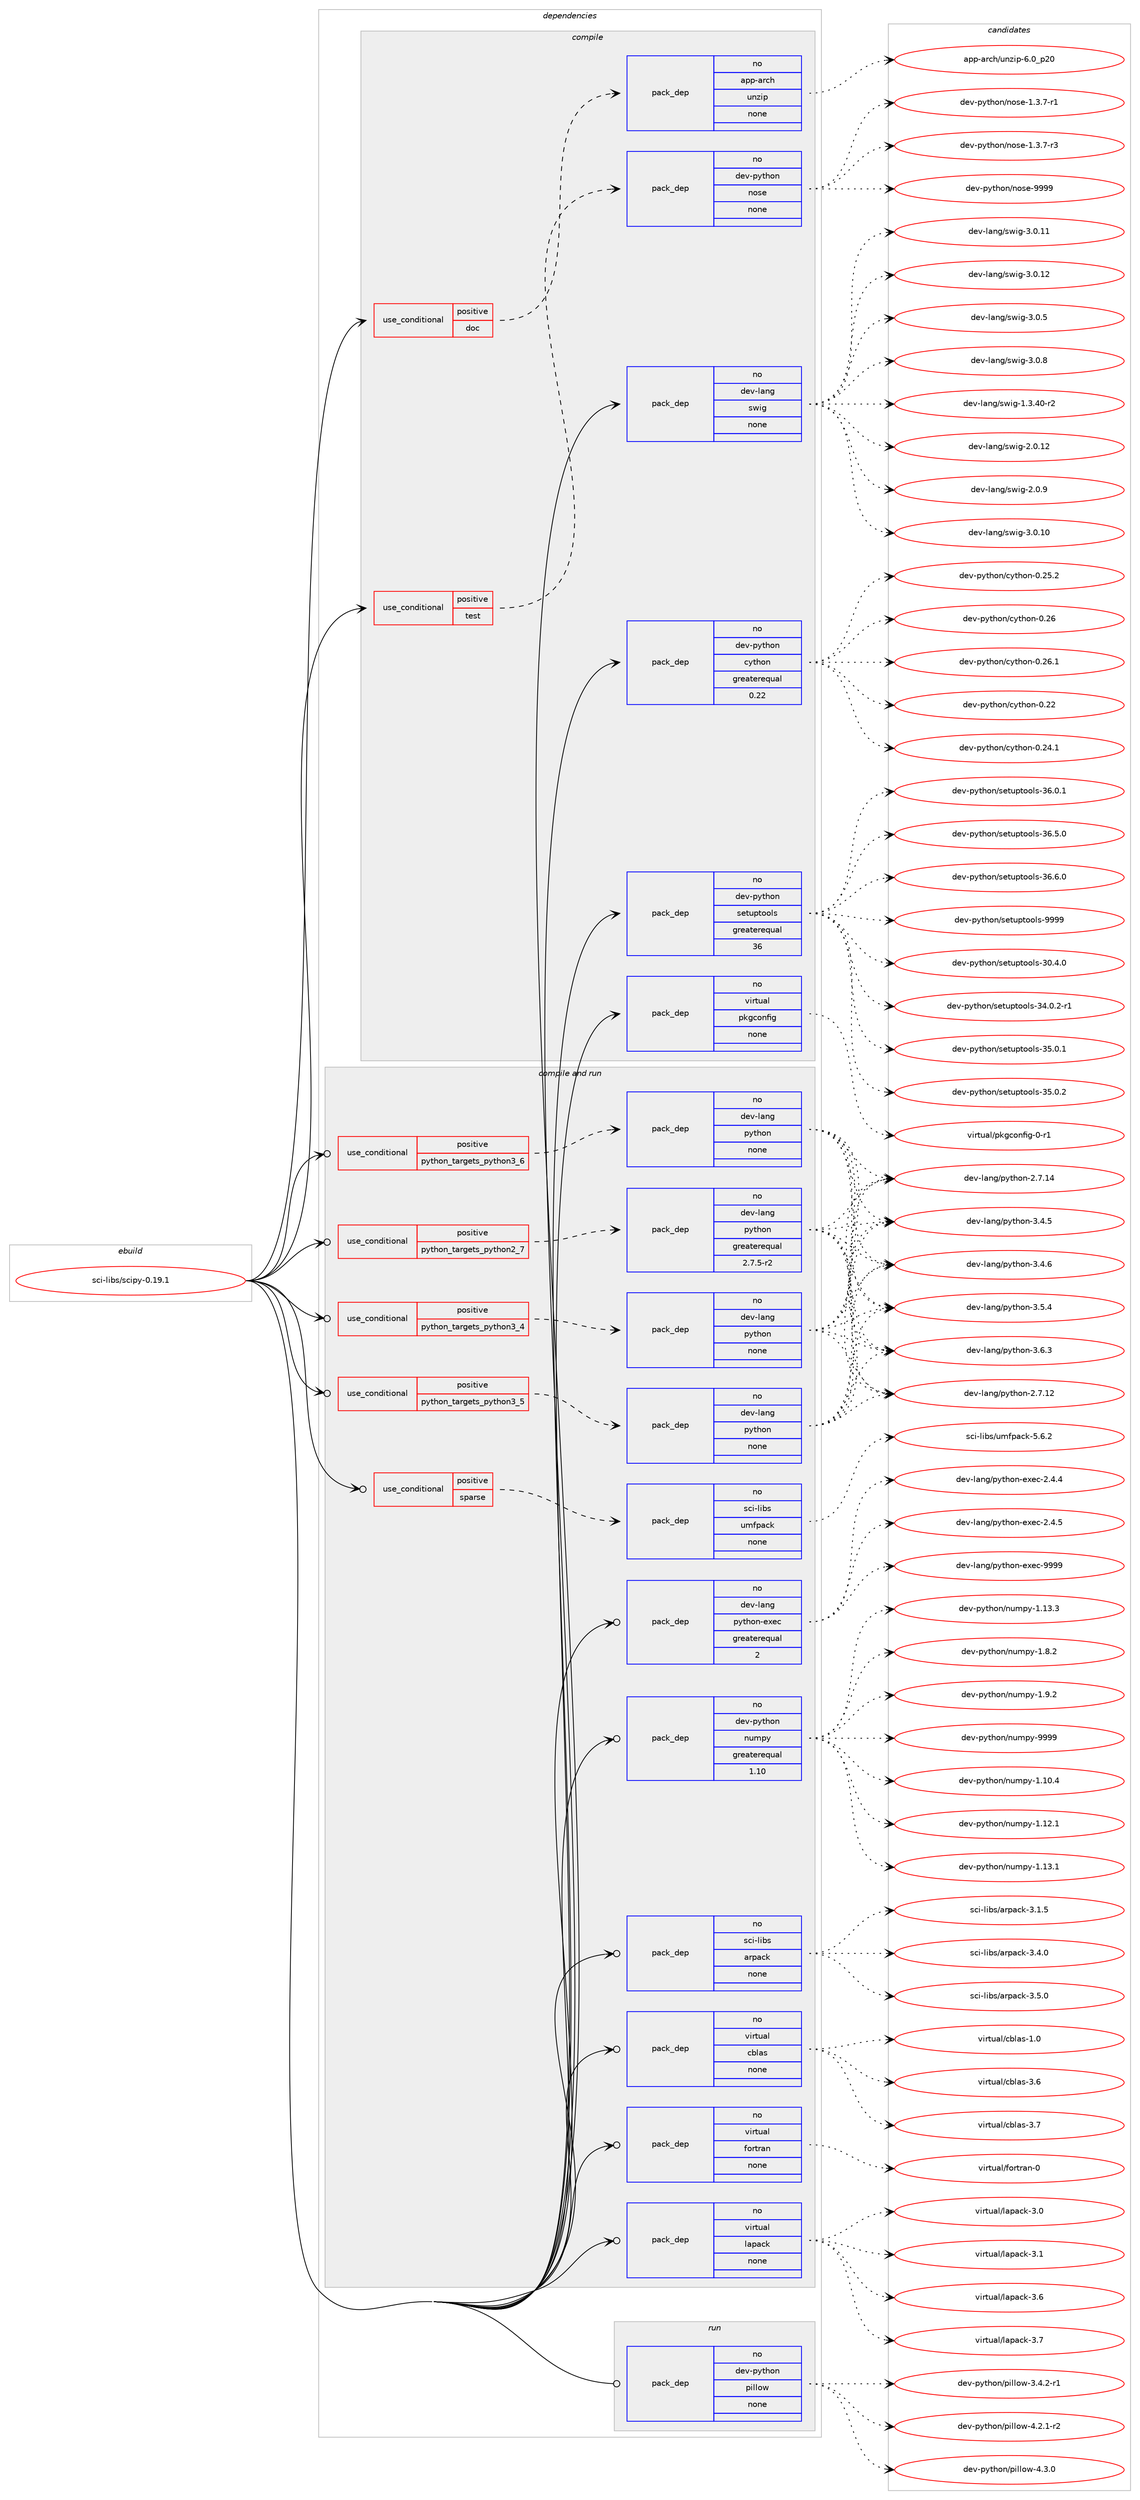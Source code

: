 digraph prolog {

# *************
# Graph options
# *************

newrank=true;
concentrate=true;
compound=true;
graph [rankdir=LR,fontname=Helvetica,fontsize=10,ranksep=1.5];#, ranksep=2.5, nodesep=0.2];
edge  [arrowhead=vee];
node  [fontname=Helvetica,fontsize=10];

# **********
# The ebuild
# **********

subgraph cluster_leftcol {
color=gray;
rank=same;
label=<<i>ebuild</i>>;
id [label="sci-libs/scipy-0.19.1", color=red, width=4, href="../sci-libs/scipy-0.19.1.svg"];
}

# ****************
# The dependencies
# ****************

subgraph cluster_midcol {
color=gray;
label=<<i>dependencies</i>>;
subgraph cluster_compile {
fillcolor="#eeeeee";
style=filled;
label=<<i>compile</i>>;
subgraph cond111103 {
dependency453891 [label=<<TABLE BORDER="0" CELLBORDER="1" CELLSPACING="0" CELLPADDING="4"><TR><TD ROWSPAN="3" CELLPADDING="10">use_conditional</TD></TR><TR><TD>positive</TD></TR><TR><TD>doc</TD></TR></TABLE>>, shape=none, color=red];
subgraph pack334861 {
dependency453892 [label=<<TABLE BORDER="0" CELLBORDER="1" CELLSPACING="0" CELLPADDING="4" WIDTH="220"><TR><TD ROWSPAN="6" CELLPADDING="30">pack_dep</TD></TR><TR><TD WIDTH="110">no</TD></TR><TR><TD>app-arch</TD></TR><TR><TD>unzip</TD></TR><TR><TD>none</TD></TR><TR><TD></TD></TR></TABLE>>, shape=none, color=blue];
}
dependency453891:e -> dependency453892:w [weight=20,style="dashed",arrowhead="vee"];
}
id:e -> dependency453891:w [weight=20,style="solid",arrowhead="vee"];
subgraph cond111104 {
dependency453893 [label=<<TABLE BORDER="0" CELLBORDER="1" CELLSPACING="0" CELLPADDING="4"><TR><TD ROWSPAN="3" CELLPADDING="10">use_conditional</TD></TR><TR><TD>positive</TD></TR><TR><TD>test</TD></TR></TABLE>>, shape=none, color=red];
subgraph pack334862 {
dependency453894 [label=<<TABLE BORDER="0" CELLBORDER="1" CELLSPACING="0" CELLPADDING="4" WIDTH="220"><TR><TD ROWSPAN="6" CELLPADDING="30">pack_dep</TD></TR><TR><TD WIDTH="110">no</TD></TR><TR><TD>dev-python</TD></TR><TR><TD>nose</TD></TR><TR><TD>none</TD></TR><TR><TD></TD></TR></TABLE>>, shape=none, color=blue];
}
dependency453893:e -> dependency453894:w [weight=20,style="dashed",arrowhead="vee"];
}
id:e -> dependency453893:w [weight=20,style="solid",arrowhead="vee"];
subgraph pack334863 {
dependency453895 [label=<<TABLE BORDER="0" CELLBORDER="1" CELLSPACING="0" CELLPADDING="4" WIDTH="220"><TR><TD ROWSPAN="6" CELLPADDING="30">pack_dep</TD></TR><TR><TD WIDTH="110">no</TD></TR><TR><TD>dev-lang</TD></TR><TR><TD>swig</TD></TR><TR><TD>none</TD></TR><TR><TD></TD></TR></TABLE>>, shape=none, color=blue];
}
id:e -> dependency453895:w [weight=20,style="solid",arrowhead="vee"];
subgraph pack334864 {
dependency453896 [label=<<TABLE BORDER="0" CELLBORDER="1" CELLSPACING="0" CELLPADDING="4" WIDTH="220"><TR><TD ROWSPAN="6" CELLPADDING="30">pack_dep</TD></TR><TR><TD WIDTH="110">no</TD></TR><TR><TD>dev-python</TD></TR><TR><TD>cython</TD></TR><TR><TD>greaterequal</TD></TR><TR><TD>0.22</TD></TR></TABLE>>, shape=none, color=blue];
}
id:e -> dependency453896:w [weight=20,style="solid",arrowhead="vee"];
subgraph pack334865 {
dependency453897 [label=<<TABLE BORDER="0" CELLBORDER="1" CELLSPACING="0" CELLPADDING="4" WIDTH="220"><TR><TD ROWSPAN="6" CELLPADDING="30">pack_dep</TD></TR><TR><TD WIDTH="110">no</TD></TR><TR><TD>dev-python</TD></TR><TR><TD>setuptools</TD></TR><TR><TD>greaterequal</TD></TR><TR><TD>36</TD></TR></TABLE>>, shape=none, color=blue];
}
id:e -> dependency453897:w [weight=20,style="solid",arrowhead="vee"];
subgraph pack334866 {
dependency453898 [label=<<TABLE BORDER="0" CELLBORDER="1" CELLSPACING="0" CELLPADDING="4" WIDTH="220"><TR><TD ROWSPAN="6" CELLPADDING="30">pack_dep</TD></TR><TR><TD WIDTH="110">no</TD></TR><TR><TD>virtual</TD></TR><TR><TD>pkgconfig</TD></TR><TR><TD>none</TD></TR><TR><TD></TD></TR></TABLE>>, shape=none, color=blue];
}
id:e -> dependency453898:w [weight=20,style="solid",arrowhead="vee"];
}
subgraph cluster_compileandrun {
fillcolor="#eeeeee";
style=filled;
label=<<i>compile and run</i>>;
subgraph cond111105 {
dependency453899 [label=<<TABLE BORDER="0" CELLBORDER="1" CELLSPACING="0" CELLPADDING="4"><TR><TD ROWSPAN="3" CELLPADDING="10">use_conditional</TD></TR><TR><TD>positive</TD></TR><TR><TD>python_targets_python2_7</TD></TR></TABLE>>, shape=none, color=red];
subgraph pack334867 {
dependency453900 [label=<<TABLE BORDER="0" CELLBORDER="1" CELLSPACING="0" CELLPADDING="4" WIDTH="220"><TR><TD ROWSPAN="6" CELLPADDING="30">pack_dep</TD></TR><TR><TD WIDTH="110">no</TD></TR><TR><TD>dev-lang</TD></TR><TR><TD>python</TD></TR><TR><TD>greaterequal</TD></TR><TR><TD>2.7.5-r2</TD></TR></TABLE>>, shape=none, color=blue];
}
dependency453899:e -> dependency453900:w [weight=20,style="dashed",arrowhead="vee"];
}
id:e -> dependency453899:w [weight=20,style="solid",arrowhead="odotvee"];
subgraph cond111106 {
dependency453901 [label=<<TABLE BORDER="0" CELLBORDER="1" CELLSPACING="0" CELLPADDING="4"><TR><TD ROWSPAN="3" CELLPADDING="10">use_conditional</TD></TR><TR><TD>positive</TD></TR><TR><TD>python_targets_python3_4</TD></TR></TABLE>>, shape=none, color=red];
subgraph pack334868 {
dependency453902 [label=<<TABLE BORDER="0" CELLBORDER="1" CELLSPACING="0" CELLPADDING="4" WIDTH="220"><TR><TD ROWSPAN="6" CELLPADDING="30">pack_dep</TD></TR><TR><TD WIDTH="110">no</TD></TR><TR><TD>dev-lang</TD></TR><TR><TD>python</TD></TR><TR><TD>none</TD></TR><TR><TD></TD></TR></TABLE>>, shape=none, color=blue];
}
dependency453901:e -> dependency453902:w [weight=20,style="dashed",arrowhead="vee"];
}
id:e -> dependency453901:w [weight=20,style="solid",arrowhead="odotvee"];
subgraph cond111107 {
dependency453903 [label=<<TABLE BORDER="0" CELLBORDER="1" CELLSPACING="0" CELLPADDING="4"><TR><TD ROWSPAN="3" CELLPADDING="10">use_conditional</TD></TR><TR><TD>positive</TD></TR><TR><TD>python_targets_python3_5</TD></TR></TABLE>>, shape=none, color=red];
subgraph pack334869 {
dependency453904 [label=<<TABLE BORDER="0" CELLBORDER="1" CELLSPACING="0" CELLPADDING="4" WIDTH="220"><TR><TD ROWSPAN="6" CELLPADDING="30">pack_dep</TD></TR><TR><TD WIDTH="110">no</TD></TR><TR><TD>dev-lang</TD></TR><TR><TD>python</TD></TR><TR><TD>none</TD></TR><TR><TD></TD></TR></TABLE>>, shape=none, color=blue];
}
dependency453903:e -> dependency453904:w [weight=20,style="dashed",arrowhead="vee"];
}
id:e -> dependency453903:w [weight=20,style="solid",arrowhead="odotvee"];
subgraph cond111108 {
dependency453905 [label=<<TABLE BORDER="0" CELLBORDER="1" CELLSPACING="0" CELLPADDING="4"><TR><TD ROWSPAN="3" CELLPADDING="10">use_conditional</TD></TR><TR><TD>positive</TD></TR><TR><TD>python_targets_python3_6</TD></TR></TABLE>>, shape=none, color=red];
subgraph pack334870 {
dependency453906 [label=<<TABLE BORDER="0" CELLBORDER="1" CELLSPACING="0" CELLPADDING="4" WIDTH="220"><TR><TD ROWSPAN="6" CELLPADDING="30">pack_dep</TD></TR><TR><TD WIDTH="110">no</TD></TR><TR><TD>dev-lang</TD></TR><TR><TD>python</TD></TR><TR><TD>none</TD></TR><TR><TD></TD></TR></TABLE>>, shape=none, color=blue];
}
dependency453905:e -> dependency453906:w [weight=20,style="dashed",arrowhead="vee"];
}
id:e -> dependency453905:w [weight=20,style="solid",arrowhead="odotvee"];
subgraph cond111109 {
dependency453907 [label=<<TABLE BORDER="0" CELLBORDER="1" CELLSPACING="0" CELLPADDING="4"><TR><TD ROWSPAN="3" CELLPADDING="10">use_conditional</TD></TR><TR><TD>positive</TD></TR><TR><TD>sparse</TD></TR></TABLE>>, shape=none, color=red];
subgraph pack334871 {
dependency453908 [label=<<TABLE BORDER="0" CELLBORDER="1" CELLSPACING="0" CELLPADDING="4" WIDTH="220"><TR><TD ROWSPAN="6" CELLPADDING="30">pack_dep</TD></TR><TR><TD WIDTH="110">no</TD></TR><TR><TD>sci-libs</TD></TR><TR><TD>umfpack</TD></TR><TR><TD>none</TD></TR><TR><TD></TD></TR></TABLE>>, shape=none, color=blue];
}
dependency453907:e -> dependency453908:w [weight=20,style="dashed",arrowhead="vee"];
}
id:e -> dependency453907:w [weight=20,style="solid",arrowhead="odotvee"];
subgraph pack334872 {
dependency453909 [label=<<TABLE BORDER="0" CELLBORDER="1" CELLSPACING="0" CELLPADDING="4" WIDTH="220"><TR><TD ROWSPAN="6" CELLPADDING="30">pack_dep</TD></TR><TR><TD WIDTH="110">no</TD></TR><TR><TD>dev-lang</TD></TR><TR><TD>python-exec</TD></TR><TR><TD>greaterequal</TD></TR><TR><TD>2</TD></TR></TABLE>>, shape=none, color=blue];
}
id:e -> dependency453909:w [weight=20,style="solid",arrowhead="odotvee"];
subgraph pack334873 {
dependency453910 [label=<<TABLE BORDER="0" CELLBORDER="1" CELLSPACING="0" CELLPADDING="4" WIDTH="220"><TR><TD ROWSPAN="6" CELLPADDING="30">pack_dep</TD></TR><TR><TD WIDTH="110">no</TD></TR><TR><TD>dev-python</TD></TR><TR><TD>numpy</TD></TR><TR><TD>greaterequal</TD></TR><TR><TD>1.10</TD></TR></TABLE>>, shape=none, color=blue];
}
id:e -> dependency453910:w [weight=20,style="solid",arrowhead="odotvee"];
subgraph pack334874 {
dependency453911 [label=<<TABLE BORDER="0" CELLBORDER="1" CELLSPACING="0" CELLPADDING="4" WIDTH="220"><TR><TD ROWSPAN="6" CELLPADDING="30">pack_dep</TD></TR><TR><TD WIDTH="110">no</TD></TR><TR><TD>sci-libs</TD></TR><TR><TD>arpack</TD></TR><TR><TD>none</TD></TR><TR><TD></TD></TR></TABLE>>, shape=none, color=blue];
}
id:e -> dependency453911:w [weight=20,style="solid",arrowhead="odotvee"];
subgraph pack334875 {
dependency453912 [label=<<TABLE BORDER="0" CELLBORDER="1" CELLSPACING="0" CELLPADDING="4" WIDTH="220"><TR><TD ROWSPAN="6" CELLPADDING="30">pack_dep</TD></TR><TR><TD WIDTH="110">no</TD></TR><TR><TD>virtual</TD></TR><TR><TD>cblas</TD></TR><TR><TD>none</TD></TR><TR><TD></TD></TR></TABLE>>, shape=none, color=blue];
}
id:e -> dependency453912:w [weight=20,style="solid",arrowhead="odotvee"];
subgraph pack334876 {
dependency453913 [label=<<TABLE BORDER="0" CELLBORDER="1" CELLSPACING="0" CELLPADDING="4" WIDTH="220"><TR><TD ROWSPAN="6" CELLPADDING="30">pack_dep</TD></TR><TR><TD WIDTH="110">no</TD></TR><TR><TD>virtual</TD></TR><TR><TD>fortran</TD></TR><TR><TD>none</TD></TR><TR><TD></TD></TR></TABLE>>, shape=none, color=blue];
}
id:e -> dependency453913:w [weight=20,style="solid",arrowhead="odotvee"];
subgraph pack334877 {
dependency453914 [label=<<TABLE BORDER="0" CELLBORDER="1" CELLSPACING="0" CELLPADDING="4" WIDTH="220"><TR><TD ROWSPAN="6" CELLPADDING="30">pack_dep</TD></TR><TR><TD WIDTH="110">no</TD></TR><TR><TD>virtual</TD></TR><TR><TD>lapack</TD></TR><TR><TD>none</TD></TR><TR><TD></TD></TR></TABLE>>, shape=none, color=blue];
}
id:e -> dependency453914:w [weight=20,style="solid",arrowhead="odotvee"];
}
subgraph cluster_run {
fillcolor="#eeeeee";
style=filled;
label=<<i>run</i>>;
subgraph pack334878 {
dependency453915 [label=<<TABLE BORDER="0" CELLBORDER="1" CELLSPACING="0" CELLPADDING="4" WIDTH="220"><TR><TD ROWSPAN="6" CELLPADDING="30">pack_dep</TD></TR><TR><TD WIDTH="110">no</TD></TR><TR><TD>dev-python</TD></TR><TR><TD>pillow</TD></TR><TR><TD>none</TD></TR><TR><TD></TD></TR></TABLE>>, shape=none, color=blue];
}
id:e -> dependency453915:w [weight=20,style="solid",arrowhead="odot"];
}
}

# **************
# The candidates
# **************

subgraph cluster_choices {
rank=same;
color=gray;
label=<<i>candidates</i>>;

subgraph choice334861 {
color=black;
nodesep=1;
choice971121124597114991044711711012210511245544648951125048 [label="app-arch/unzip-6.0_p20", color=red, width=4,href="../app-arch/unzip-6.0_p20.svg"];
dependency453892:e -> choice971121124597114991044711711012210511245544648951125048:w [style=dotted,weight="100"];
}
subgraph choice334862 {
color=black;
nodesep=1;
choice10010111845112121116104111110471101111151014549465146554511449 [label="dev-python/nose-1.3.7-r1", color=red, width=4,href="../dev-python/nose-1.3.7-r1.svg"];
choice10010111845112121116104111110471101111151014549465146554511451 [label="dev-python/nose-1.3.7-r3", color=red, width=4,href="../dev-python/nose-1.3.7-r3.svg"];
choice10010111845112121116104111110471101111151014557575757 [label="dev-python/nose-9999", color=red, width=4,href="../dev-python/nose-9999.svg"];
dependency453894:e -> choice10010111845112121116104111110471101111151014549465146554511449:w [style=dotted,weight="100"];
dependency453894:e -> choice10010111845112121116104111110471101111151014549465146554511451:w [style=dotted,weight="100"];
dependency453894:e -> choice10010111845112121116104111110471101111151014557575757:w [style=dotted,weight="100"];
}
subgraph choice334863 {
color=black;
nodesep=1;
choice100101118451089711010347115119105103454946514652484511450 [label="dev-lang/swig-1.3.40-r2", color=red, width=4,href="../dev-lang/swig-1.3.40-r2.svg"];
choice10010111845108971101034711511910510345504648464950 [label="dev-lang/swig-2.0.12", color=red, width=4,href="../dev-lang/swig-2.0.12.svg"];
choice100101118451089711010347115119105103455046484657 [label="dev-lang/swig-2.0.9", color=red, width=4,href="../dev-lang/swig-2.0.9.svg"];
choice10010111845108971101034711511910510345514648464948 [label="dev-lang/swig-3.0.10", color=red, width=4,href="../dev-lang/swig-3.0.10.svg"];
choice10010111845108971101034711511910510345514648464949 [label="dev-lang/swig-3.0.11", color=red, width=4,href="../dev-lang/swig-3.0.11.svg"];
choice10010111845108971101034711511910510345514648464950 [label="dev-lang/swig-3.0.12", color=red, width=4,href="../dev-lang/swig-3.0.12.svg"];
choice100101118451089711010347115119105103455146484653 [label="dev-lang/swig-3.0.5", color=red, width=4,href="../dev-lang/swig-3.0.5.svg"];
choice100101118451089711010347115119105103455146484656 [label="dev-lang/swig-3.0.8", color=red, width=4,href="../dev-lang/swig-3.0.8.svg"];
dependency453895:e -> choice100101118451089711010347115119105103454946514652484511450:w [style=dotted,weight="100"];
dependency453895:e -> choice10010111845108971101034711511910510345504648464950:w [style=dotted,weight="100"];
dependency453895:e -> choice100101118451089711010347115119105103455046484657:w [style=dotted,weight="100"];
dependency453895:e -> choice10010111845108971101034711511910510345514648464948:w [style=dotted,weight="100"];
dependency453895:e -> choice10010111845108971101034711511910510345514648464949:w [style=dotted,weight="100"];
dependency453895:e -> choice10010111845108971101034711511910510345514648464950:w [style=dotted,weight="100"];
dependency453895:e -> choice100101118451089711010347115119105103455146484653:w [style=dotted,weight="100"];
dependency453895:e -> choice100101118451089711010347115119105103455146484656:w [style=dotted,weight="100"];
}
subgraph choice334864 {
color=black;
nodesep=1;
choice1001011184511212111610411111047991211161041111104548465050 [label="dev-python/cython-0.22", color=red, width=4,href="../dev-python/cython-0.22.svg"];
choice10010111845112121116104111110479912111610411111045484650524649 [label="dev-python/cython-0.24.1", color=red, width=4,href="../dev-python/cython-0.24.1.svg"];
choice10010111845112121116104111110479912111610411111045484650534650 [label="dev-python/cython-0.25.2", color=red, width=4,href="../dev-python/cython-0.25.2.svg"];
choice1001011184511212111610411111047991211161041111104548465054 [label="dev-python/cython-0.26", color=red, width=4,href="../dev-python/cython-0.26.svg"];
choice10010111845112121116104111110479912111610411111045484650544649 [label="dev-python/cython-0.26.1", color=red, width=4,href="../dev-python/cython-0.26.1.svg"];
dependency453896:e -> choice1001011184511212111610411111047991211161041111104548465050:w [style=dotted,weight="100"];
dependency453896:e -> choice10010111845112121116104111110479912111610411111045484650524649:w [style=dotted,weight="100"];
dependency453896:e -> choice10010111845112121116104111110479912111610411111045484650534650:w [style=dotted,weight="100"];
dependency453896:e -> choice1001011184511212111610411111047991211161041111104548465054:w [style=dotted,weight="100"];
dependency453896:e -> choice10010111845112121116104111110479912111610411111045484650544649:w [style=dotted,weight="100"];
}
subgraph choice334865 {
color=black;
nodesep=1;
choice100101118451121211161041111104711510111611711211611111110811545514846524648 [label="dev-python/setuptools-30.4.0", color=red, width=4,href="../dev-python/setuptools-30.4.0.svg"];
choice1001011184511212111610411111047115101116117112116111111108115455152464846504511449 [label="dev-python/setuptools-34.0.2-r1", color=red, width=4,href="../dev-python/setuptools-34.0.2-r1.svg"];
choice100101118451121211161041111104711510111611711211611111110811545515346484649 [label="dev-python/setuptools-35.0.1", color=red, width=4,href="../dev-python/setuptools-35.0.1.svg"];
choice100101118451121211161041111104711510111611711211611111110811545515346484650 [label="dev-python/setuptools-35.0.2", color=red, width=4,href="../dev-python/setuptools-35.0.2.svg"];
choice100101118451121211161041111104711510111611711211611111110811545515446484649 [label="dev-python/setuptools-36.0.1", color=red, width=4,href="../dev-python/setuptools-36.0.1.svg"];
choice100101118451121211161041111104711510111611711211611111110811545515446534648 [label="dev-python/setuptools-36.5.0", color=red, width=4,href="../dev-python/setuptools-36.5.0.svg"];
choice100101118451121211161041111104711510111611711211611111110811545515446544648 [label="dev-python/setuptools-36.6.0", color=red, width=4,href="../dev-python/setuptools-36.6.0.svg"];
choice10010111845112121116104111110471151011161171121161111111081154557575757 [label="dev-python/setuptools-9999", color=red, width=4,href="../dev-python/setuptools-9999.svg"];
dependency453897:e -> choice100101118451121211161041111104711510111611711211611111110811545514846524648:w [style=dotted,weight="100"];
dependency453897:e -> choice1001011184511212111610411111047115101116117112116111111108115455152464846504511449:w [style=dotted,weight="100"];
dependency453897:e -> choice100101118451121211161041111104711510111611711211611111110811545515346484649:w [style=dotted,weight="100"];
dependency453897:e -> choice100101118451121211161041111104711510111611711211611111110811545515346484650:w [style=dotted,weight="100"];
dependency453897:e -> choice100101118451121211161041111104711510111611711211611111110811545515446484649:w [style=dotted,weight="100"];
dependency453897:e -> choice100101118451121211161041111104711510111611711211611111110811545515446534648:w [style=dotted,weight="100"];
dependency453897:e -> choice100101118451121211161041111104711510111611711211611111110811545515446544648:w [style=dotted,weight="100"];
dependency453897:e -> choice10010111845112121116104111110471151011161171121161111111081154557575757:w [style=dotted,weight="100"];
}
subgraph choice334866 {
color=black;
nodesep=1;
choice11810511411611797108471121071039911111010210510345484511449 [label="virtual/pkgconfig-0-r1", color=red, width=4,href="../virtual/pkgconfig-0-r1.svg"];
dependency453898:e -> choice11810511411611797108471121071039911111010210510345484511449:w [style=dotted,weight="100"];
}
subgraph choice334867 {
color=black;
nodesep=1;
choice10010111845108971101034711212111610411111045504655464950 [label="dev-lang/python-2.7.12", color=red, width=4,href="../dev-lang/python-2.7.12.svg"];
choice10010111845108971101034711212111610411111045504655464952 [label="dev-lang/python-2.7.14", color=red, width=4,href="../dev-lang/python-2.7.14.svg"];
choice100101118451089711010347112121116104111110455146524653 [label="dev-lang/python-3.4.5", color=red, width=4,href="../dev-lang/python-3.4.5.svg"];
choice100101118451089711010347112121116104111110455146524654 [label="dev-lang/python-3.4.6", color=red, width=4,href="../dev-lang/python-3.4.6.svg"];
choice100101118451089711010347112121116104111110455146534652 [label="dev-lang/python-3.5.4", color=red, width=4,href="../dev-lang/python-3.5.4.svg"];
choice100101118451089711010347112121116104111110455146544651 [label="dev-lang/python-3.6.3", color=red, width=4,href="../dev-lang/python-3.6.3.svg"];
dependency453900:e -> choice10010111845108971101034711212111610411111045504655464950:w [style=dotted,weight="100"];
dependency453900:e -> choice10010111845108971101034711212111610411111045504655464952:w [style=dotted,weight="100"];
dependency453900:e -> choice100101118451089711010347112121116104111110455146524653:w [style=dotted,weight="100"];
dependency453900:e -> choice100101118451089711010347112121116104111110455146524654:w [style=dotted,weight="100"];
dependency453900:e -> choice100101118451089711010347112121116104111110455146534652:w [style=dotted,weight="100"];
dependency453900:e -> choice100101118451089711010347112121116104111110455146544651:w [style=dotted,weight="100"];
}
subgraph choice334868 {
color=black;
nodesep=1;
choice10010111845108971101034711212111610411111045504655464950 [label="dev-lang/python-2.7.12", color=red, width=4,href="../dev-lang/python-2.7.12.svg"];
choice10010111845108971101034711212111610411111045504655464952 [label="dev-lang/python-2.7.14", color=red, width=4,href="../dev-lang/python-2.7.14.svg"];
choice100101118451089711010347112121116104111110455146524653 [label="dev-lang/python-3.4.5", color=red, width=4,href="../dev-lang/python-3.4.5.svg"];
choice100101118451089711010347112121116104111110455146524654 [label="dev-lang/python-3.4.6", color=red, width=4,href="../dev-lang/python-3.4.6.svg"];
choice100101118451089711010347112121116104111110455146534652 [label="dev-lang/python-3.5.4", color=red, width=4,href="../dev-lang/python-3.5.4.svg"];
choice100101118451089711010347112121116104111110455146544651 [label="dev-lang/python-3.6.3", color=red, width=4,href="../dev-lang/python-3.6.3.svg"];
dependency453902:e -> choice10010111845108971101034711212111610411111045504655464950:w [style=dotted,weight="100"];
dependency453902:e -> choice10010111845108971101034711212111610411111045504655464952:w [style=dotted,weight="100"];
dependency453902:e -> choice100101118451089711010347112121116104111110455146524653:w [style=dotted,weight="100"];
dependency453902:e -> choice100101118451089711010347112121116104111110455146524654:w [style=dotted,weight="100"];
dependency453902:e -> choice100101118451089711010347112121116104111110455146534652:w [style=dotted,weight="100"];
dependency453902:e -> choice100101118451089711010347112121116104111110455146544651:w [style=dotted,weight="100"];
}
subgraph choice334869 {
color=black;
nodesep=1;
choice10010111845108971101034711212111610411111045504655464950 [label="dev-lang/python-2.7.12", color=red, width=4,href="../dev-lang/python-2.7.12.svg"];
choice10010111845108971101034711212111610411111045504655464952 [label="dev-lang/python-2.7.14", color=red, width=4,href="../dev-lang/python-2.7.14.svg"];
choice100101118451089711010347112121116104111110455146524653 [label="dev-lang/python-3.4.5", color=red, width=4,href="../dev-lang/python-3.4.5.svg"];
choice100101118451089711010347112121116104111110455146524654 [label="dev-lang/python-3.4.6", color=red, width=4,href="../dev-lang/python-3.4.6.svg"];
choice100101118451089711010347112121116104111110455146534652 [label="dev-lang/python-3.5.4", color=red, width=4,href="../dev-lang/python-3.5.4.svg"];
choice100101118451089711010347112121116104111110455146544651 [label="dev-lang/python-3.6.3", color=red, width=4,href="../dev-lang/python-3.6.3.svg"];
dependency453904:e -> choice10010111845108971101034711212111610411111045504655464950:w [style=dotted,weight="100"];
dependency453904:e -> choice10010111845108971101034711212111610411111045504655464952:w [style=dotted,weight="100"];
dependency453904:e -> choice100101118451089711010347112121116104111110455146524653:w [style=dotted,weight="100"];
dependency453904:e -> choice100101118451089711010347112121116104111110455146524654:w [style=dotted,weight="100"];
dependency453904:e -> choice100101118451089711010347112121116104111110455146534652:w [style=dotted,weight="100"];
dependency453904:e -> choice100101118451089711010347112121116104111110455146544651:w [style=dotted,weight="100"];
}
subgraph choice334870 {
color=black;
nodesep=1;
choice10010111845108971101034711212111610411111045504655464950 [label="dev-lang/python-2.7.12", color=red, width=4,href="../dev-lang/python-2.7.12.svg"];
choice10010111845108971101034711212111610411111045504655464952 [label="dev-lang/python-2.7.14", color=red, width=4,href="../dev-lang/python-2.7.14.svg"];
choice100101118451089711010347112121116104111110455146524653 [label="dev-lang/python-3.4.5", color=red, width=4,href="../dev-lang/python-3.4.5.svg"];
choice100101118451089711010347112121116104111110455146524654 [label="dev-lang/python-3.4.6", color=red, width=4,href="../dev-lang/python-3.4.6.svg"];
choice100101118451089711010347112121116104111110455146534652 [label="dev-lang/python-3.5.4", color=red, width=4,href="../dev-lang/python-3.5.4.svg"];
choice100101118451089711010347112121116104111110455146544651 [label="dev-lang/python-3.6.3", color=red, width=4,href="../dev-lang/python-3.6.3.svg"];
dependency453906:e -> choice10010111845108971101034711212111610411111045504655464950:w [style=dotted,weight="100"];
dependency453906:e -> choice10010111845108971101034711212111610411111045504655464952:w [style=dotted,weight="100"];
dependency453906:e -> choice100101118451089711010347112121116104111110455146524653:w [style=dotted,weight="100"];
dependency453906:e -> choice100101118451089711010347112121116104111110455146524654:w [style=dotted,weight="100"];
dependency453906:e -> choice100101118451089711010347112121116104111110455146534652:w [style=dotted,weight="100"];
dependency453906:e -> choice100101118451089711010347112121116104111110455146544651:w [style=dotted,weight="100"];
}
subgraph choice334871 {
color=black;
nodesep=1;
choice115991054510810598115471171091021129799107455346544650 [label="sci-libs/umfpack-5.6.2", color=red, width=4,href="../sci-libs/umfpack-5.6.2.svg"];
dependency453908:e -> choice115991054510810598115471171091021129799107455346544650:w [style=dotted,weight="100"];
}
subgraph choice334872 {
color=black;
nodesep=1;
choice1001011184510897110103471121211161041111104510112010199455046524652 [label="dev-lang/python-exec-2.4.4", color=red, width=4,href="../dev-lang/python-exec-2.4.4.svg"];
choice1001011184510897110103471121211161041111104510112010199455046524653 [label="dev-lang/python-exec-2.4.5", color=red, width=4,href="../dev-lang/python-exec-2.4.5.svg"];
choice10010111845108971101034711212111610411111045101120101994557575757 [label="dev-lang/python-exec-9999", color=red, width=4,href="../dev-lang/python-exec-9999.svg"];
dependency453909:e -> choice1001011184510897110103471121211161041111104510112010199455046524652:w [style=dotted,weight="100"];
dependency453909:e -> choice1001011184510897110103471121211161041111104510112010199455046524653:w [style=dotted,weight="100"];
dependency453909:e -> choice10010111845108971101034711212111610411111045101120101994557575757:w [style=dotted,weight="100"];
}
subgraph choice334873 {
color=black;
nodesep=1;
choice100101118451121211161041111104711011710911212145494649484652 [label="dev-python/numpy-1.10.4", color=red, width=4,href="../dev-python/numpy-1.10.4.svg"];
choice100101118451121211161041111104711011710911212145494649504649 [label="dev-python/numpy-1.12.1", color=red, width=4,href="../dev-python/numpy-1.12.1.svg"];
choice100101118451121211161041111104711011710911212145494649514649 [label="dev-python/numpy-1.13.1", color=red, width=4,href="../dev-python/numpy-1.13.1.svg"];
choice100101118451121211161041111104711011710911212145494649514651 [label="dev-python/numpy-1.13.3", color=red, width=4,href="../dev-python/numpy-1.13.3.svg"];
choice1001011184511212111610411111047110117109112121454946564650 [label="dev-python/numpy-1.8.2", color=red, width=4,href="../dev-python/numpy-1.8.2.svg"];
choice1001011184511212111610411111047110117109112121454946574650 [label="dev-python/numpy-1.9.2", color=red, width=4,href="../dev-python/numpy-1.9.2.svg"];
choice10010111845112121116104111110471101171091121214557575757 [label="dev-python/numpy-9999", color=red, width=4,href="../dev-python/numpy-9999.svg"];
dependency453910:e -> choice100101118451121211161041111104711011710911212145494649484652:w [style=dotted,weight="100"];
dependency453910:e -> choice100101118451121211161041111104711011710911212145494649504649:w [style=dotted,weight="100"];
dependency453910:e -> choice100101118451121211161041111104711011710911212145494649514649:w [style=dotted,weight="100"];
dependency453910:e -> choice100101118451121211161041111104711011710911212145494649514651:w [style=dotted,weight="100"];
dependency453910:e -> choice1001011184511212111610411111047110117109112121454946564650:w [style=dotted,weight="100"];
dependency453910:e -> choice1001011184511212111610411111047110117109112121454946574650:w [style=dotted,weight="100"];
dependency453910:e -> choice10010111845112121116104111110471101171091121214557575757:w [style=dotted,weight="100"];
}
subgraph choice334874 {
color=black;
nodesep=1;
choice11599105451081059811547971141129799107455146494653 [label="sci-libs/arpack-3.1.5", color=red, width=4,href="../sci-libs/arpack-3.1.5.svg"];
choice11599105451081059811547971141129799107455146524648 [label="sci-libs/arpack-3.4.0", color=red, width=4,href="../sci-libs/arpack-3.4.0.svg"];
choice11599105451081059811547971141129799107455146534648 [label="sci-libs/arpack-3.5.0", color=red, width=4,href="../sci-libs/arpack-3.5.0.svg"];
dependency453911:e -> choice11599105451081059811547971141129799107455146494653:w [style=dotted,weight="100"];
dependency453911:e -> choice11599105451081059811547971141129799107455146524648:w [style=dotted,weight="100"];
dependency453911:e -> choice11599105451081059811547971141129799107455146534648:w [style=dotted,weight="100"];
}
subgraph choice334875 {
color=black;
nodesep=1;
choice118105114116117971084799981089711545494648 [label="virtual/cblas-1.0", color=red, width=4,href="../virtual/cblas-1.0.svg"];
choice118105114116117971084799981089711545514654 [label="virtual/cblas-3.6", color=red, width=4,href="../virtual/cblas-3.6.svg"];
choice118105114116117971084799981089711545514655 [label="virtual/cblas-3.7", color=red, width=4,href="../virtual/cblas-3.7.svg"];
dependency453912:e -> choice118105114116117971084799981089711545494648:w [style=dotted,weight="100"];
dependency453912:e -> choice118105114116117971084799981089711545514654:w [style=dotted,weight="100"];
dependency453912:e -> choice118105114116117971084799981089711545514655:w [style=dotted,weight="100"];
}
subgraph choice334876 {
color=black;
nodesep=1;
choice1181051141161179710847102111114116114971104548 [label="virtual/fortran-0", color=red, width=4,href="../virtual/fortran-0.svg"];
dependency453913:e -> choice1181051141161179710847102111114116114971104548:w [style=dotted,weight="100"];
}
subgraph choice334877 {
color=black;
nodesep=1;
choice118105114116117971084710897112979910745514648 [label="virtual/lapack-3.0", color=red, width=4,href="../virtual/lapack-3.0.svg"];
choice118105114116117971084710897112979910745514649 [label="virtual/lapack-3.1", color=red, width=4,href="../virtual/lapack-3.1.svg"];
choice118105114116117971084710897112979910745514654 [label="virtual/lapack-3.6", color=red, width=4,href="../virtual/lapack-3.6.svg"];
choice118105114116117971084710897112979910745514655 [label="virtual/lapack-3.7", color=red, width=4,href="../virtual/lapack-3.7.svg"];
dependency453914:e -> choice118105114116117971084710897112979910745514648:w [style=dotted,weight="100"];
dependency453914:e -> choice118105114116117971084710897112979910745514649:w [style=dotted,weight="100"];
dependency453914:e -> choice118105114116117971084710897112979910745514654:w [style=dotted,weight="100"];
dependency453914:e -> choice118105114116117971084710897112979910745514655:w [style=dotted,weight="100"];
}
subgraph choice334878 {
color=black;
nodesep=1;
choice10010111845112121116104111110471121051081081111194551465246504511449 [label="dev-python/pillow-3.4.2-r1", color=red, width=4,href="../dev-python/pillow-3.4.2-r1.svg"];
choice10010111845112121116104111110471121051081081111194552465046494511450 [label="dev-python/pillow-4.2.1-r2", color=red, width=4,href="../dev-python/pillow-4.2.1-r2.svg"];
choice1001011184511212111610411111047112105108108111119455246514648 [label="dev-python/pillow-4.3.0", color=red, width=4,href="../dev-python/pillow-4.3.0.svg"];
dependency453915:e -> choice10010111845112121116104111110471121051081081111194551465246504511449:w [style=dotted,weight="100"];
dependency453915:e -> choice10010111845112121116104111110471121051081081111194552465046494511450:w [style=dotted,weight="100"];
dependency453915:e -> choice1001011184511212111610411111047112105108108111119455246514648:w [style=dotted,weight="100"];
}
}

}
